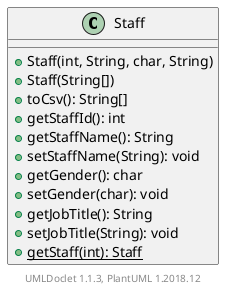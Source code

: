 @startuml

    class Staff {
        +Staff(int, String, char, String)
        +Staff(String[])
        +toCsv(): String[]
        +getStaffId(): int
        +getStaffName(): String
        +setStaffName(String): void
        +getGender(): char
        +setGender(char): void
        +getJobTitle(): String
        +setJobTitle(String): void
        {static} +getStaff(int): Staff
    }


    center footer UMLDoclet 1.1.3, PlantUML 1.2018.12
@enduml
